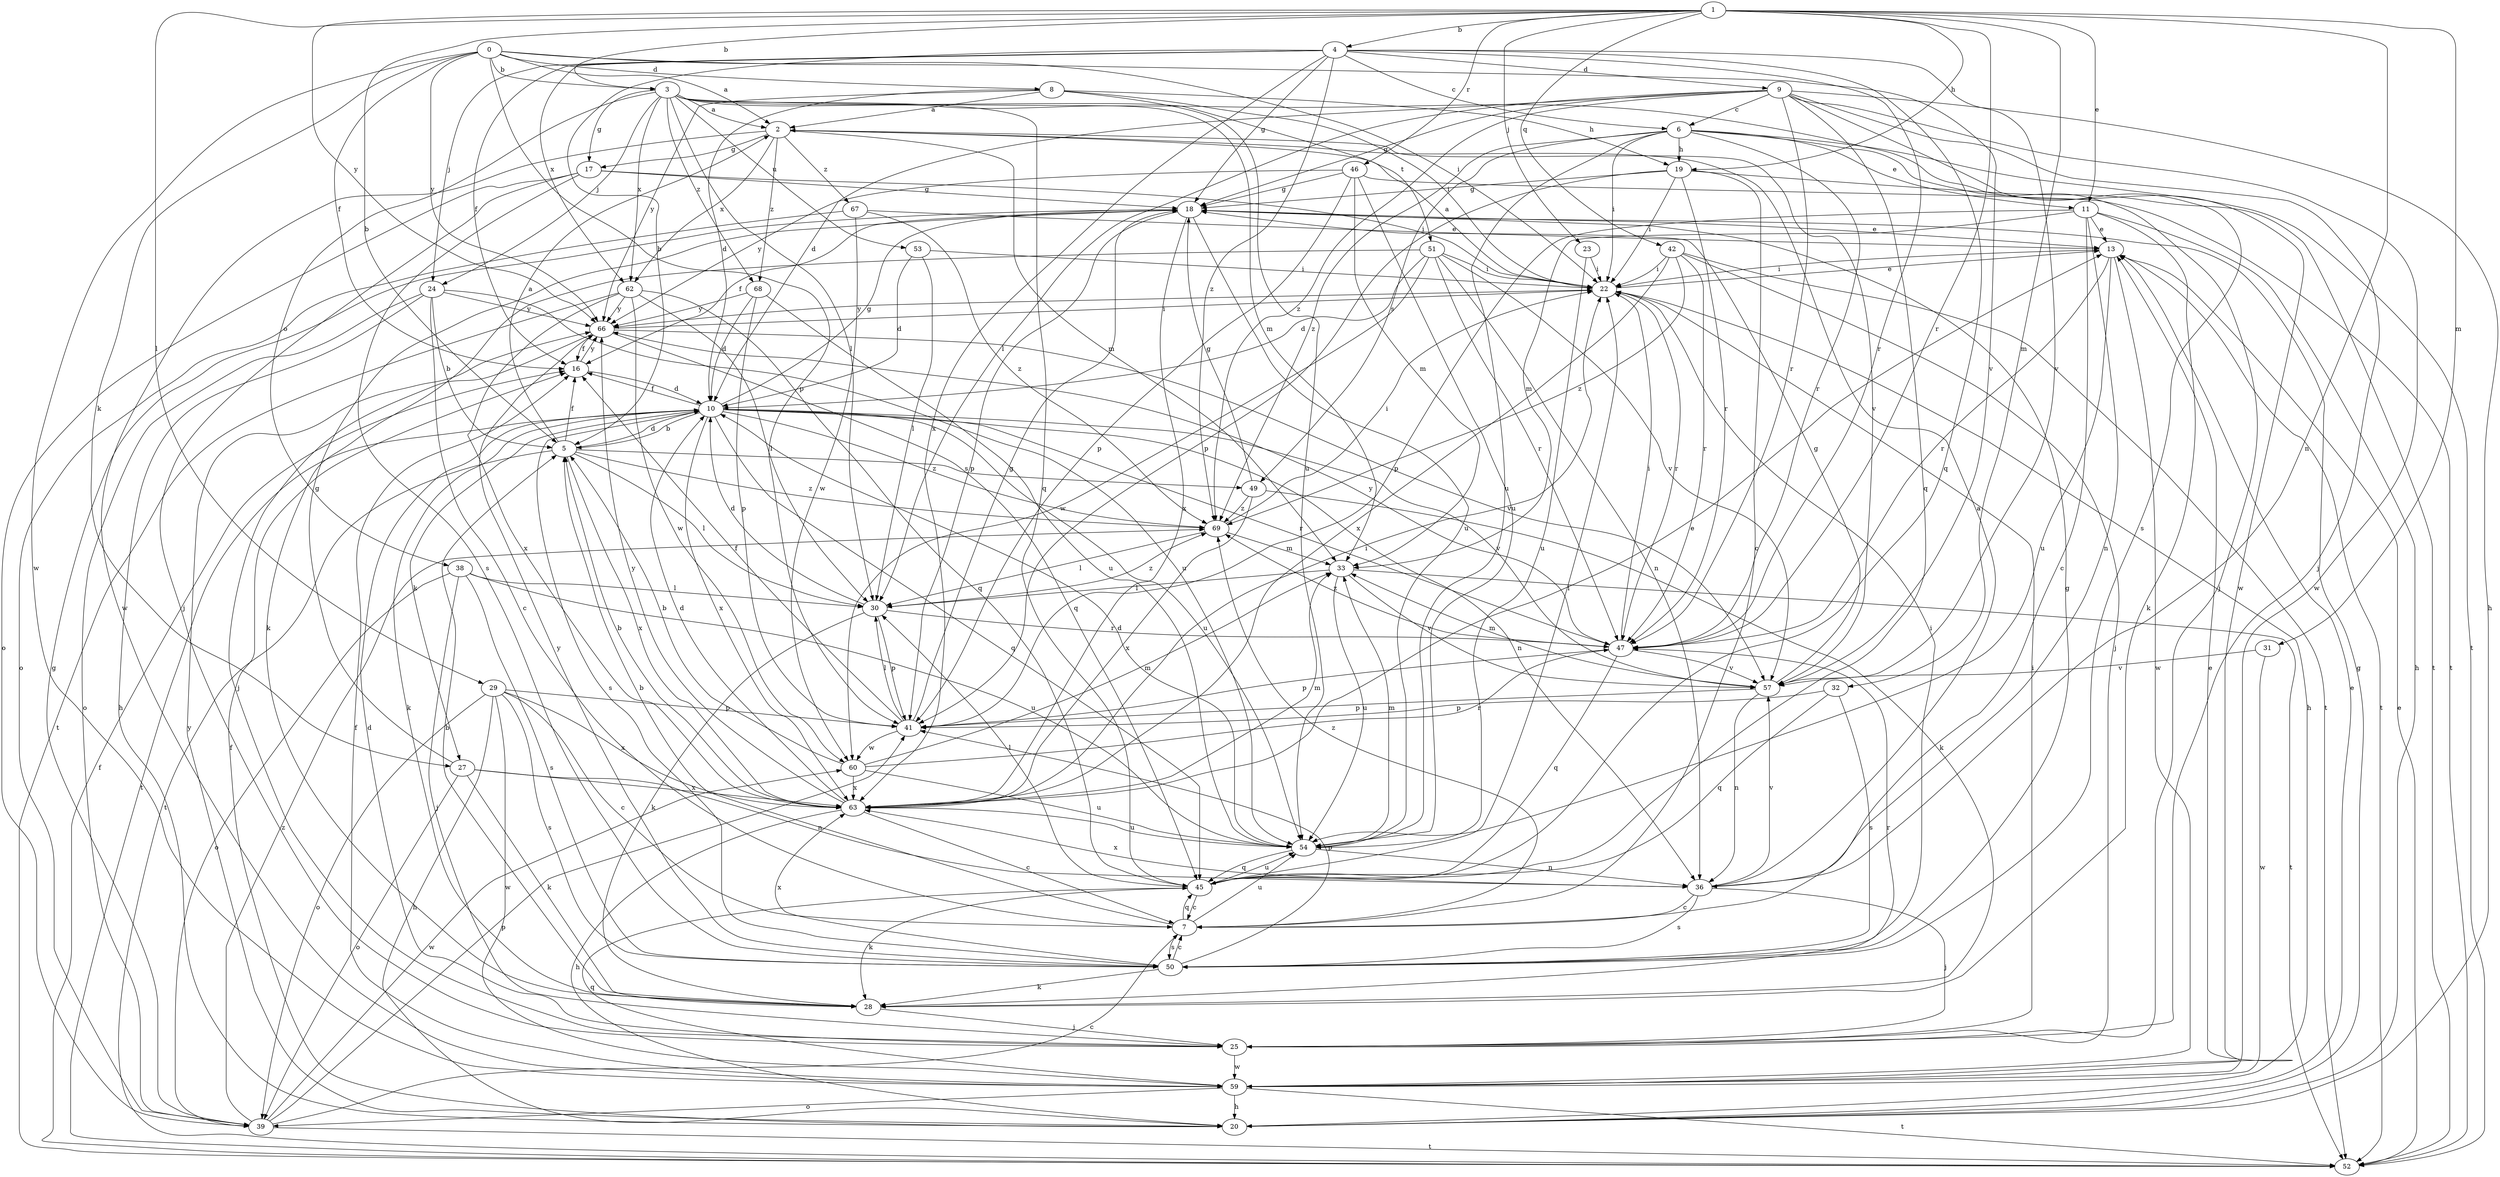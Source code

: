strict digraph  {
0;
1;
2;
3;
4;
5;
6;
7;
8;
9;
10;
11;
13;
16;
17;
18;
19;
20;
22;
23;
24;
25;
27;
28;
29;
30;
31;
32;
33;
36;
38;
39;
41;
42;
45;
46;
47;
49;
50;
51;
52;
53;
54;
57;
59;
60;
62;
63;
66;
67;
68;
69;
0 -> 2  [label=a];
0 -> 3  [label=b];
0 -> 8  [label=d];
0 -> 16  [label=f];
0 -> 22  [label=i];
0 -> 27  [label=k];
0 -> 41  [label=p];
0 -> 57  [label=v];
0 -> 59  [label=w];
0 -> 66  [label=y];
1 -> 3  [label=b];
1 -> 4  [label=b];
1 -> 5  [label=b];
1 -> 11  [label=e];
1 -> 19  [label=h];
1 -> 23  [label=j];
1 -> 29  [label=l];
1 -> 31  [label=m];
1 -> 32  [label=m];
1 -> 36  [label=n];
1 -> 42  [label=q];
1 -> 46  [label=r];
1 -> 47  [label=r];
1 -> 66  [label=y];
2 -> 17  [label=g];
2 -> 33  [label=m];
2 -> 57  [label=v];
2 -> 59  [label=w];
2 -> 62  [label=x];
2 -> 67  [label=z];
2 -> 68  [label=z];
3 -> 2  [label=a];
3 -> 17  [label=g];
3 -> 24  [label=j];
3 -> 30  [label=l];
3 -> 33  [label=m];
3 -> 38  [label=o];
3 -> 45  [label=q];
3 -> 51  [label=t];
3 -> 53  [label=u];
3 -> 59  [label=w];
3 -> 62  [label=x];
3 -> 68  [label=z];
4 -> 5  [label=b];
4 -> 6  [label=c];
4 -> 9  [label=d];
4 -> 16  [label=f];
4 -> 18  [label=g];
4 -> 24  [label=j];
4 -> 45  [label=q];
4 -> 47  [label=r];
4 -> 57  [label=v];
4 -> 62  [label=x];
4 -> 63  [label=x];
4 -> 69  [label=z];
5 -> 2  [label=a];
5 -> 10  [label=d];
5 -> 16  [label=f];
5 -> 30  [label=l];
5 -> 49  [label=s];
5 -> 52  [label=t];
5 -> 63  [label=x];
5 -> 69  [label=z];
6 -> 11  [label=e];
6 -> 19  [label=h];
6 -> 22  [label=i];
6 -> 25  [label=j];
6 -> 47  [label=r];
6 -> 49  [label=s];
6 -> 52  [label=t];
6 -> 54  [label=u];
6 -> 69  [label=z];
7 -> 5  [label=b];
7 -> 45  [label=q];
7 -> 50  [label=s];
7 -> 54  [label=u];
7 -> 69  [label=z];
8 -> 2  [label=a];
8 -> 10  [label=d];
8 -> 19  [label=h];
8 -> 22  [label=i];
8 -> 54  [label=u];
8 -> 66  [label=y];
9 -> 6  [label=c];
9 -> 10  [label=d];
9 -> 18  [label=g];
9 -> 20  [label=h];
9 -> 25  [label=j];
9 -> 30  [label=l];
9 -> 45  [label=q];
9 -> 47  [label=r];
9 -> 50  [label=s];
9 -> 59  [label=w];
9 -> 69  [label=z];
10 -> 5  [label=b];
10 -> 16  [label=f];
10 -> 18  [label=g];
10 -> 27  [label=k];
10 -> 28  [label=k];
10 -> 36  [label=n];
10 -> 45  [label=q];
10 -> 47  [label=r];
10 -> 50  [label=s];
10 -> 52  [label=t];
10 -> 54  [label=u];
10 -> 57  [label=v];
10 -> 63  [label=x];
10 -> 69  [label=z];
11 -> 7  [label=c];
11 -> 13  [label=e];
11 -> 20  [label=h];
11 -> 28  [label=k];
11 -> 33  [label=m];
11 -> 36  [label=n];
11 -> 41  [label=p];
13 -> 22  [label=i];
13 -> 47  [label=r];
13 -> 52  [label=t];
13 -> 54  [label=u];
13 -> 59  [label=w];
16 -> 10  [label=d];
16 -> 66  [label=y];
17 -> 18  [label=g];
17 -> 22  [label=i];
17 -> 25  [label=j];
17 -> 39  [label=o];
17 -> 50  [label=s];
18 -> 13  [label=e];
18 -> 16  [label=f];
18 -> 41  [label=p];
18 -> 54  [label=u];
18 -> 63  [label=x];
19 -> 7  [label=c];
19 -> 18  [label=g];
19 -> 22  [label=i];
19 -> 41  [label=p];
19 -> 47  [label=r];
19 -> 52  [label=t];
20 -> 13  [label=e];
20 -> 16  [label=f];
20 -> 18  [label=g];
20 -> 66  [label=y];
22 -> 2  [label=a];
22 -> 13  [label=e];
22 -> 20  [label=h];
22 -> 47  [label=r];
22 -> 66  [label=y];
23 -> 22  [label=i];
23 -> 54  [label=u];
24 -> 5  [label=b];
24 -> 7  [label=c];
24 -> 20  [label=h];
24 -> 39  [label=o];
24 -> 54  [label=u];
24 -> 66  [label=y];
25 -> 10  [label=d];
25 -> 22  [label=i];
25 -> 59  [label=w];
27 -> 18  [label=g];
27 -> 28  [label=k];
27 -> 36  [label=n];
27 -> 39  [label=o];
27 -> 63  [label=x];
28 -> 5  [label=b];
28 -> 25  [label=j];
28 -> 47  [label=r];
29 -> 7  [label=c];
29 -> 20  [label=h];
29 -> 39  [label=o];
29 -> 41  [label=p];
29 -> 50  [label=s];
29 -> 59  [label=w];
29 -> 63  [label=x];
30 -> 10  [label=d];
30 -> 28  [label=k];
30 -> 41  [label=p];
30 -> 47  [label=r];
30 -> 69  [label=z];
31 -> 57  [label=v];
31 -> 59  [label=w];
32 -> 41  [label=p];
32 -> 45  [label=q];
32 -> 50  [label=s];
33 -> 30  [label=l];
33 -> 52  [label=t];
33 -> 54  [label=u];
33 -> 57  [label=v];
36 -> 2  [label=a];
36 -> 7  [label=c];
36 -> 25  [label=j];
36 -> 50  [label=s];
36 -> 57  [label=v];
36 -> 63  [label=x];
38 -> 25  [label=j];
38 -> 30  [label=l];
38 -> 39  [label=o];
38 -> 50  [label=s];
38 -> 54  [label=u];
39 -> 7  [label=c];
39 -> 18  [label=g];
39 -> 41  [label=p];
39 -> 52  [label=t];
39 -> 60  [label=w];
39 -> 69  [label=z];
41 -> 16  [label=f];
41 -> 18  [label=g];
41 -> 30  [label=l];
41 -> 60  [label=w];
42 -> 22  [label=i];
42 -> 25  [label=j];
42 -> 47  [label=r];
42 -> 52  [label=t];
42 -> 63  [label=x];
42 -> 69  [label=z];
45 -> 7  [label=c];
45 -> 22  [label=i];
45 -> 28  [label=k];
45 -> 30  [label=l];
45 -> 54  [label=u];
46 -> 18  [label=g];
46 -> 33  [label=m];
46 -> 41  [label=p];
46 -> 52  [label=t];
46 -> 54  [label=u];
46 -> 66  [label=y];
47 -> 22  [label=i];
47 -> 41  [label=p];
47 -> 45  [label=q];
47 -> 57  [label=v];
47 -> 66  [label=y];
47 -> 69  [label=z];
49 -> 18  [label=g];
49 -> 28  [label=k];
49 -> 63  [label=x];
49 -> 69  [label=z];
50 -> 7  [label=c];
50 -> 18  [label=g];
50 -> 22  [label=i];
50 -> 28  [label=k];
50 -> 41  [label=p];
50 -> 63  [label=x];
50 -> 66  [label=y];
51 -> 10  [label=d];
51 -> 22  [label=i];
51 -> 28  [label=k];
51 -> 36  [label=n];
51 -> 47  [label=r];
51 -> 57  [label=v];
51 -> 60  [label=w];
52 -> 13  [label=e];
52 -> 16  [label=f];
53 -> 10  [label=d];
53 -> 22  [label=i];
53 -> 30  [label=l];
54 -> 10  [label=d];
54 -> 33  [label=m];
54 -> 36  [label=n];
54 -> 45  [label=q];
57 -> 18  [label=g];
57 -> 33  [label=m];
57 -> 36  [label=n];
57 -> 41  [label=p];
59 -> 13  [label=e];
59 -> 16  [label=f];
59 -> 20  [label=h];
59 -> 39  [label=o];
59 -> 45  [label=q];
59 -> 52  [label=t];
60 -> 5  [label=b];
60 -> 33  [label=m];
60 -> 47  [label=r];
60 -> 54  [label=u];
60 -> 63  [label=x];
62 -> 30  [label=l];
62 -> 45  [label=q];
62 -> 52  [label=t];
62 -> 60  [label=w];
62 -> 63  [label=x];
62 -> 66  [label=y];
63 -> 5  [label=b];
63 -> 7  [label=c];
63 -> 10  [label=d];
63 -> 13  [label=e];
63 -> 20  [label=h];
63 -> 22  [label=i];
63 -> 33  [label=m];
63 -> 54  [label=u];
63 -> 66  [label=y];
66 -> 16  [label=f];
66 -> 22  [label=i];
66 -> 25  [label=j];
66 -> 45  [label=q];
66 -> 57  [label=v];
67 -> 13  [label=e];
67 -> 39  [label=o];
67 -> 60  [label=w];
67 -> 69  [label=z];
68 -> 10  [label=d];
68 -> 41  [label=p];
68 -> 54  [label=u];
68 -> 66  [label=y];
69 -> 22  [label=i];
69 -> 30  [label=l];
69 -> 33  [label=m];
}
